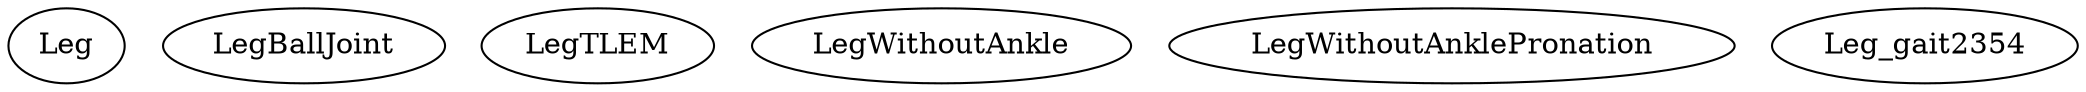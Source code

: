/* Created by mdot for Matlab */
digraph m2html {

  Leg [URL="Leg.html"];
  LegBallJoint [URL="LegBallJoint.html"];
  LegTLEM [URL="LegTLEM.html"];
  LegWithoutAnkle [URL="LegWithoutAnkle.html"];
  LegWithoutAnklePronation [URL="LegWithoutAnklePronation.html"];
  Leg_gait2354 [URL="Leg_gait2354.html"];
}